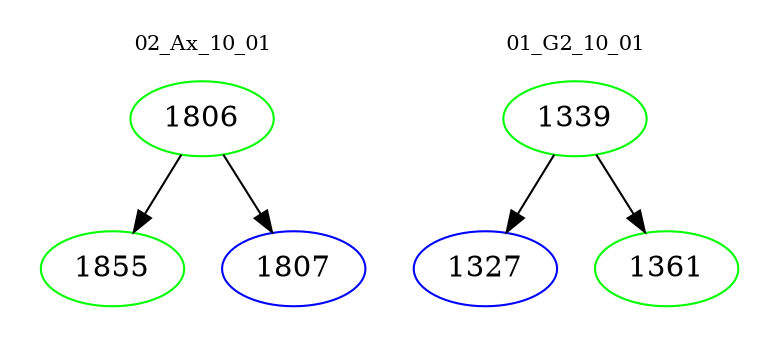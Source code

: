 digraph{
subgraph cluster_0 {
color = white
label = "02_Ax_10_01";
fontsize=10;
T0_1806 [label="1806", color="green"]
T0_1806 -> T0_1855 [color="black"]
T0_1855 [label="1855", color="green"]
T0_1806 -> T0_1807 [color="black"]
T0_1807 [label="1807", color="blue"]
}
subgraph cluster_1 {
color = white
label = "01_G2_10_01";
fontsize=10;
T1_1339 [label="1339", color="green"]
T1_1339 -> T1_1327 [color="black"]
T1_1327 [label="1327", color="blue"]
T1_1339 -> T1_1361 [color="black"]
T1_1361 [label="1361", color="green"]
}
}

